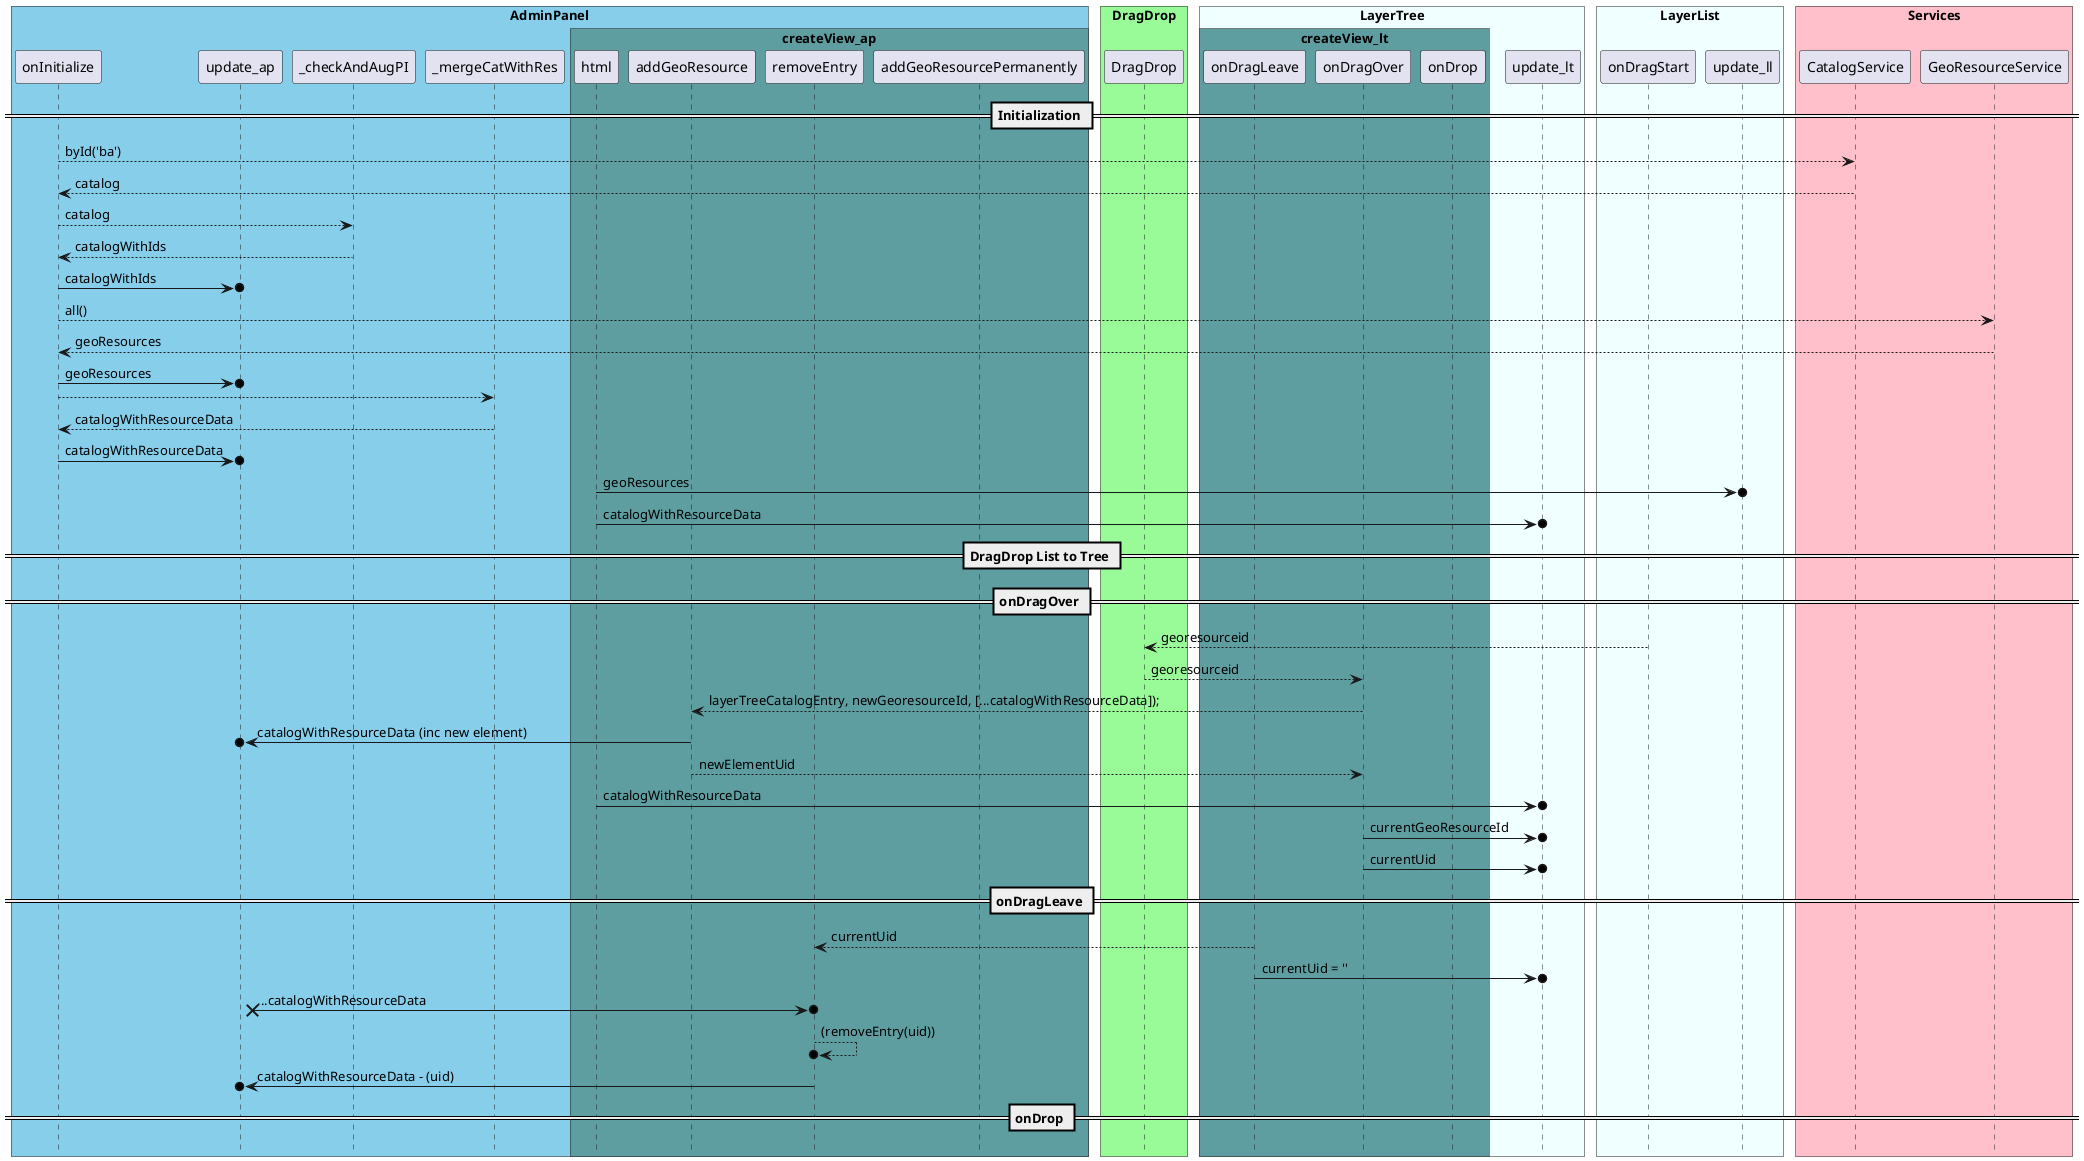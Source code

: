 @startuml startup LayerList to LayerTree
!pragma teoz true

hide footbox

' mainframe **DragDrop "LayerList to LayerTree"**

box "AdminPanel" #SkyBlue

    participant onInitialize

    participant update_ap
    participant _checkAndAugPI as caapi
    participant _mergeCatWithRes

    box "createView_ap" #CadetBlue
        participant html 
        participant addGeoResource 
        participant removeEntry
        participant addGeoResourcePermanently
    end box
end box

box "DragDrop" #PaleGreen
    participant DragDrop as dd
end box

box "LayerTree" #Azure

    box "createView_lt" #CadetBlue
        participant onDragLeave as lt_onDragLeave
        participant onDragOver as lt_onDragOver
        participant onDrop as lt_onDrop
    end box

    participant update_lt
end box

box "LayerList" #Azure
    participant onDragStart as ll_onDragStart
    participant update_ll
end box

box "Services" #Pink
    participant CatalogService 
    participant GeoResourceService 
end box

== Initialization ==

onInitialize  --> CatalogService: byId('ba')
CatalogService  --> onInitialize: catalog

onInitialize  -->  caapi: catalog
caapi  -->  onInitialize: catalogWithIds
onInitialize  ->o  update_ap:  catalogWithIds


onInitialize  --> GeoResourceService: all()
GeoResourceService  --> onInitialize: geoResources

onInitialize  ->o  update_ap:  geoResources


onInitialize  --> _mergeCatWithRes
_mergeCatWithRes  --> onInitialize: catalogWithResourceData

onInitialize  ->o  update_ap: catalogWithResourceData


html  ->o  update_ll: geoResources
html  ->o  update_lt: catalogWithResourceData


== DragDrop List to Tree ==
== onDragOver ==
' alt#Gold #LightBlue first dragOver  
ll_onDragStart --> dd: georesourceid
dd --> lt_onDragOver: georesourceid


lt_onDragOver --> addGeoResource: layerTreeCatalogEntry, newGeoresourceId, [...catalogWithResourceData]);

addGeoResource  ->o  update_ap: catalogWithResourceData (inc new element)
addGeoResource  -->  lt_onDragOver: newElementUid

html  ->o  update_lt: catalogWithResourceData

lt_onDragOver ->o update_lt: currentGeoResourceId
lt_onDragOver ->o update_lt: currentUid

== onDragLeave ==

lt_onDragLeave --> removeEntry: currentUid
lt_onDragLeave ->o update_lt: currentUid = ''

update_ap x->o removeEntry: ...catalogWithResourceData
removeEntry -->o removeEntry: (removeEntry(uid))

removeEntry  ->o  update_ap: catalogWithResourceData - (uid)

== onDrop ==



' else #Pink followingDragOver
' end





' abc -> adc: DispatchAction
' activate ap #LightGoldenRodYellow
' deactivate ap

' note left: this is a first note

' note right: this is another note

' activate mfc #LightGoldenRodYellow
' activate zis #LightGoldenRodYellow
' mfc --> zis
' deactivate zis
' deactivate mfc

' activate fds #SkyBlue
' mdc --> fds
' deactivate fds
' activate mdc #SkyBlue
' activate zis #SkyBlue
' mdc --> zis
' deactivate zis


@enduml
